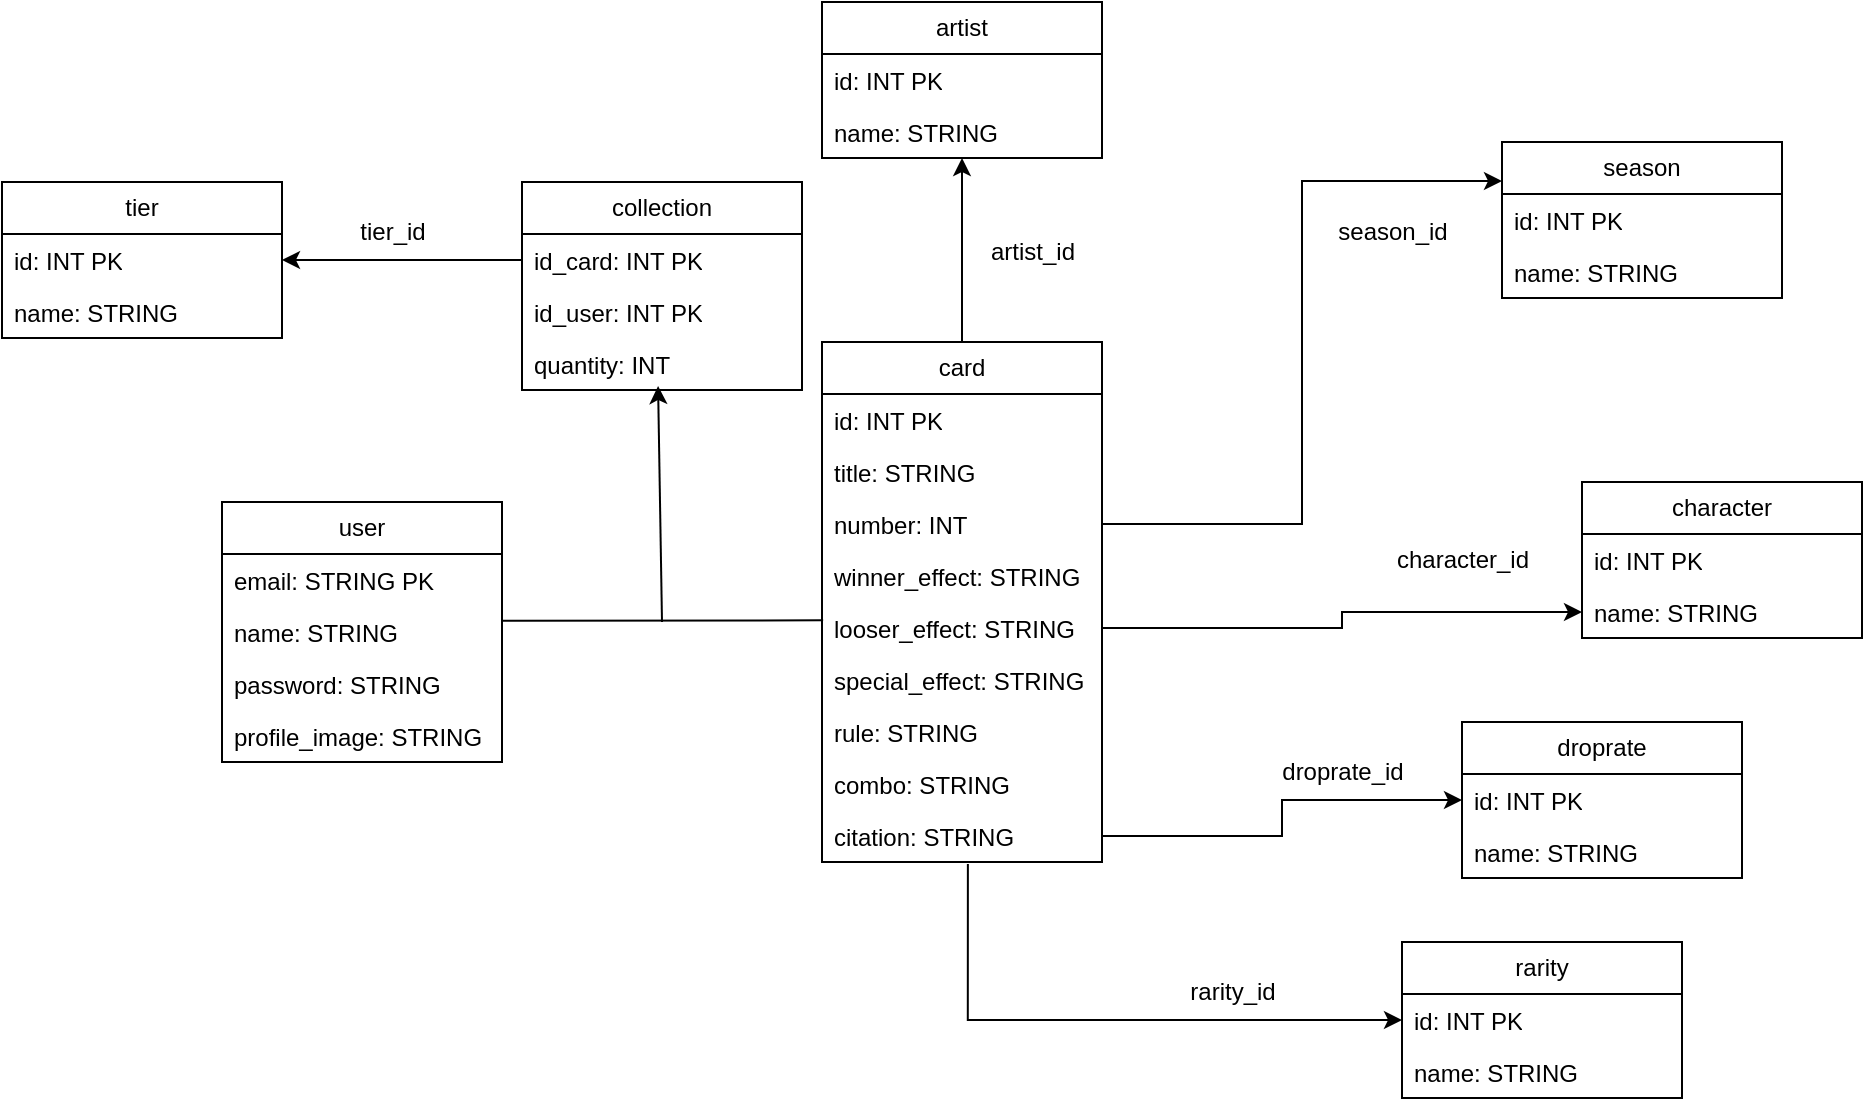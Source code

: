 <mxfile version="28.0.7">
  <diagram name="Page-1" id="RwIAySU6jZXq3iFfo7sS">
    <mxGraphModel dx="2015" dy="648" grid="1" gridSize="10" guides="1" tooltips="1" connect="1" arrows="1" fold="1" page="1" pageScale="1" pageWidth="827" pageHeight="1169" math="0" shadow="0">
      <root>
        <mxCell id="0" />
        <mxCell id="1" parent="0" />
        <mxCell id="bao-scZ2mfOTdxJ5jmmJ-70" value="" style="edgeStyle=orthogonalEdgeStyle;rounded=0;orthogonalLoop=1;jettySize=auto;html=1;entryX=0.5;entryY=1;entryDx=0;entryDy=0;entryPerimeter=0;" edge="1" parent="1" source="bao-scZ2mfOTdxJ5jmmJ-5" target="bao-scZ2mfOTdxJ5jmmJ-21">
          <mxGeometry relative="1" as="geometry" />
        </mxCell>
        <mxCell id="bao-scZ2mfOTdxJ5jmmJ-5" value="card" style="swimlane;fontStyle=0;childLayout=stackLayout;horizontal=1;startSize=26;fillColor=none;horizontalStack=0;resizeParent=1;resizeParentMax=0;resizeLast=0;collapsible=1;marginBottom=0;whiteSpace=wrap;html=1;" vertex="1" parent="1">
          <mxGeometry x="-100" y="430" width="140" height="260" as="geometry" />
        </mxCell>
        <mxCell id="bao-scZ2mfOTdxJ5jmmJ-6" value="id: INT PK" style="text;strokeColor=none;fillColor=none;align=left;verticalAlign=top;spacingLeft=4;spacingRight=4;overflow=hidden;rotatable=0;points=[[0,0.5],[1,0.5]];portConstraint=eastwest;whiteSpace=wrap;html=1;" vertex="1" parent="bao-scZ2mfOTdxJ5jmmJ-5">
          <mxGeometry y="26" width="140" height="26" as="geometry" />
        </mxCell>
        <mxCell id="bao-scZ2mfOTdxJ5jmmJ-35" value="title: STRING" style="text;strokeColor=none;fillColor=none;align=left;verticalAlign=top;spacingLeft=4;spacingRight=4;overflow=hidden;rotatable=0;points=[[0,0.5],[1,0.5]];portConstraint=eastwest;whiteSpace=wrap;html=1;" vertex="1" parent="bao-scZ2mfOTdxJ5jmmJ-5">
          <mxGeometry y="52" width="140" height="26" as="geometry" />
        </mxCell>
        <mxCell id="bao-scZ2mfOTdxJ5jmmJ-8" value="number: INT" style="text;strokeColor=none;fillColor=none;align=left;verticalAlign=top;spacingLeft=4;spacingRight=4;overflow=hidden;rotatable=0;points=[[0,0.5],[1,0.5]];portConstraint=eastwest;whiteSpace=wrap;html=1;" vertex="1" parent="bao-scZ2mfOTdxJ5jmmJ-5">
          <mxGeometry y="78" width="140" height="26" as="geometry" />
        </mxCell>
        <mxCell id="bao-scZ2mfOTdxJ5jmmJ-13" value="winner_effect: STRING" style="text;strokeColor=none;fillColor=none;align=left;verticalAlign=top;spacingLeft=4;spacingRight=4;overflow=hidden;rotatable=0;points=[[0,0.5],[1,0.5]];portConstraint=eastwest;whiteSpace=wrap;html=1;" vertex="1" parent="bao-scZ2mfOTdxJ5jmmJ-5">
          <mxGeometry y="104" width="140" height="26" as="geometry" />
        </mxCell>
        <mxCell id="bao-scZ2mfOTdxJ5jmmJ-14" value="looser_effect: STRING" style="text;strokeColor=none;fillColor=none;align=left;verticalAlign=top;spacingLeft=4;spacingRight=4;overflow=hidden;rotatable=0;points=[[0,0.5],[1,0.5]];portConstraint=eastwest;whiteSpace=wrap;html=1;" vertex="1" parent="bao-scZ2mfOTdxJ5jmmJ-5">
          <mxGeometry y="130" width="140" height="26" as="geometry" />
        </mxCell>
        <mxCell id="bao-scZ2mfOTdxJ5jmmJ-15" value="special_effect: STRING" style="text;strokeColor=none;fillColor=none;align=left;verticalAlign=top;spacingLeft=4;spacingRight=4;overflow=hidden;rotatable=0;points=[[0,0.5],[1,0.5]];portConstraint=eastwest;whiteSpace=wrap;html=1;" vertex="1" parent="bao-scZ2mfOTdxJ5jmmJ-5">
          <mxGeometry y="156" width="140" height="26" as="geometry" />
        </mxCell>
        <mxCell id="bao-scZ2mfOTdxJ5jmmJ-16" value="rule: STRING" style="text;strokeColor=none;fillColor=none;align=left;verticalAlign=top;spacingLeft=4;spacingRight=4;overflow=hidden;rotatable=0;points=[[0,0.5],[1,0.5]];portConstraint=eastwest;whiteSpace=wrap;html=1;" vertex="1" parent="bao-scZ2mfOTdxJ5jmmJ-5">
          <mxGeometry y="182" width="140" height="26" as="geometry" />
        </mxCell>
        <mxCell id="bao-scZ2mfOTdxJ5jmmJ-17" value="combo: STRING" style="text;strokeColor=none;fillColor=none;align=left;verticalAlign=top;spacingLeft=4;spacingRight=4;overflow=hidden;rotatable=0;points=[[0,0.5],[1,0.5]];portConstraint=eastwest;whiteSpace=wrap;html=1;" vertex="1" parent="bao-scZ2mfOTdxJ5jmmJ-5">
          <mxGeometry y="208" width="140" height="26" as="geometry" />
        </mxCell>
        <mxCell id="bao-scZ2mfOTdxJ5jmmJ-18" value="citation: STRING" style="text;strokeColor=none;fillColor=none;align=left;verticalAlign=top;spacingLeft=4;spacingRight=4;overflow=hidden;rotatable=0;points=[[0,0.5],[1,0.5]];portConstraint=eastwest;whiteSpace=wrap;html=1;" vertex="1" parent="bao-scZ2mfOTdxJ5jmmJ-5">
          <mxGeometry y="234" width="140" height="26" as="geometry" />
        </mxCell>
        <mxCell id="bao-scZ2mfOTdxJ5jmmJ-19" value="artist" style="swimlane;fontStyle=0;childLayout=stackLayout;horizontal=1;startSize=26;fillColor=none;horizontalStack=0;resizeParent=1;resizeParentMax=0;resizeLast=0;collapsible=1;marginBottom=0;whiteSpace=wrap;html=1;" vertex="1" parent="1">
          <mxGeometry x="-100" y="260" width="140" height="78" as="geometry" />
        </mxCell>
        <mxCell id="bao-scZ2mfOTdxJ5jmmJ-20" value="id: INT PK" style="text;strokeColor=none;fillColor=none;align=left;verticalAlign=top;spacingLeft=4;spacingRight=4;overflow=hidden;rotatable=0;points=[[0,0.5],[1,0.5]];portConstraint=eastwest;whiteSpace=wrap;html=1;" vertex="1" parent="bao-scZ2mfOTdxJ5jmmJ-19">
          <mxGeometry y="26" width="140" height="26" as="geometry" />
        </mxCell>
        <mxCell id="bao-scZ2mfOTdxJ5jmmJ-21" value="name: STRING" style="text;strokeColor=none;fillColor=none;align=left;verticalAlign=top;spacingLeft=4;spacingRight=4;overflow=hidden;rotatable=0;points=[[0,0.5],[1,0.5]];portConstraint=eastwest;whiteSpace=wrap;html=1;" vertex="1" parent="bao-scZ2mfOTdxJ5jmmJ-19">
          <mxGeometry y="52" width="140" height="26" as="geometry" />
        </mxCell>
        <mxCell id="bao-scZ2mfOTdxJ5jmmJ-37" value="artist_id" style="text;html=1;align=center;verticalAlign=middle;resizable=0;points=[];autosize=1;strokeColor=none;fillColor=none;" vertex="1" parent="1">
          <mxGeometry x="-30" y="370" width="70" height="30" as="geometry" />
        </mxCell>
        <mxCell id="bao-scZ2mfOTdxJ5jmmJ-38" value="season" style="swimlane;fontStyle=0;childLayout=stackLayout;horizontal=1;startSize=26;fillColor=none;horizontalStack=0;resizeParent=1;resizeParentMax=0;resizeLast=0;collapsible=1;marginBottom=0;whiteSpace=wrap;html=1;" vertex="1" parent="1">
          <mxGeometry x="240" y="330" width="140" height="78" as="geometry" />
        </mxCell>
        <mxCell id="bao-scZ2mfOTdxJ5jmmJ-39" value="id: INT PK" style="text;strokeColor=none;fillColor=none;align=left;verticalAlign=top;spacingLeft=4;spacingRight=4;overflow=hidden;rotatable=0;points=[[0,0.5],[1,0.5]];portConstraint=eastwest;whiteSpace=wrap;html=1;" vertex="1" parent="bao-scZ2mfOTdxJ5jmmJ-38">
          <mxGeometry y="26" width="140" height="26" as="geometry" />
        </mxCell>
        <mxCell id="bao-scZ2mfOTdxJ5jmmJ-40" value="name: STRING" style="text;strokeColor=none;fillColor=none;align=left;verticalAlign=top;spacingLeft=4;spacingRight=4;overflow=hidden;rotatable=0;points=[[0,0.5],[1,0.5]];portConstraint=eastwest;whiteSpace=wrap;html=1;" vertex="1" parent="bao-scZ2mfOTdxJ5jmmJ-38">
          <mxGeometry y="52" width="140" height="26" as="geometry" />
        </mxCell>
        <mxCell id="bao-scZ2mfOTdxJ5jmmJ-41" value="" style="edgeStyle=orthogonalEdgeStyle;rounded=0;orthogonalLoop=1;jettySize=auto;html=1;entryX=0;entryY=0.25;entryDx=0;entryDy=0;exitX=1;exitY=0.5;exitDx=0;exitDy=0;" edge="1" parent="1" source="bao-scZ2mfOTdxJ5jmmJ-8" target="bao-scZ2mfOTdxJ5jmmJ-38">
          <mxGeometry relative="1" as="geometry">
            <mxPoint x="-180" y="437" as="sourcePoint" />
            <mxPoint x="20" y="463" as="targetPoint" />
          </mxGeometry>
        </mxCell>
        <mxCell id="bao-scZ2mfOTdxJ5jmmJ-43" value="season_id" style="text;html=1;align=center;verticalAlign=middle;resizable=0;points=[];autosize=1;strokeColor=none;fillColor=none;" vertex="1" parent="1">
          <mxGeometry x="145" y="360" width="80" height="30" as="geometry" />
        </mxCell>
        <mxCell id="bao-scZ2mfOTdxJ5jmmJ-44" value="character" style="swimlane;fontStyle=0;childLayout=stackLayout;horizontal=1;startSize=26;fillColor=none;horizontalStack=0;resizeParent=1;resizeParentMax=0;resizeLast=0;collapsible=1;marginBottom=0;whiteSpace=wrap;html=1;" vertex="1" parent="1">
          <mxGeometry x="280" y="500" width="140" height="78" as="geometry" />
        </mxCell>
        <mxCell id="bao-scZ2mfOTdxJ5jmmJ-45" value="id: INT PK" style="text;strokeColor=none;fillColor=none;align=left;verticalAlign=top;spacingLeft=4;spacingRight=4;overflow=hidden;rotatable=0;points=[[0,0.5],[1,0.5]];portConstraint=eastwest;whiteSpace=wrap;html=1;" vertex="1" parent="bao-scZ2mfOTdxJ5jmmJ-44">
          <mxGeometry y="26" width="140" height="26" as="geometry" />
        </mxCell>
        <mxCell id="bao-scZ2mfOTdxJ5jmmJ-46" value="name: STRING" style="text;strokeColor=none;fillColor=none;align=left;verticalAlign=top;spacingLeft=4;spacingRight=4;overflow=hidden;rotatable=0;points=[[0,0.5],[1,0.5]];portConstraint=eastwest;whiteSpace=wrap;html=1;" vertex="1" parent="bao-scZ2mfOTdxJ5jmmJ-44">
          <mxGeometry y="52" width="140" height="26" as="geometry" />
        </mxCell>
        <mxCell id="bao-scZ2mfOTdxJ5jmmJ-47" value="" style="edgeStyle=orthogonalEdgeStyle;rounded=0;orthogonalLoop=1;jettySize=auto;html=1;entryX=0;entryY=0.5;entryDx=0;entryDy=0;exitX=1;exitY=0.5;exitDx=0;exitDy=0;" edge="1" parent="1" source="bao-scZ2mfOTdxJ5jmmJ-14" target="bao-scZ2mfOTdxJ5jmmJ-46">
          <mxGeometry relative="1" as="geometry" />
        </mxCell>
        <mxCell id="bao-scZ2mfOTdxJ5jmmJ-48" value="character_id" style="text;html=1;align=center;verticalAlign=middle;resizable=0;points=[];autosize=1;strokeColor=none;fillColor=none;" vertex="1" parent="1">
          <mxGeometry x="175" y="524" width="90" height="30" as="geometry" />
        </mxCell>
        <mxCell id="bao-scZ2mfOTdxJ5jmmJ-49" value="droprate" style="swimlane;fontStyle=0;childLayout=stackLayout;horizontal=1;startSize=26;fillColor=none;horizontalStack=0;resizeParent=1;resizeParentMax=0;resizeLast=0;collapsible=1;marginBottom=0;whiteSpace=wrap;html=1;" vertex="1" parent="1">
          <mxGeometry x="220" y="620" width="140" height="78" as="geometry" />
        </mxCell>
        <mxCell id="bao-scZ2mfOTdxJ5jmmJ-50" value="id: INT PK" style="text;strokeColor=none;fillColor=none;align=left;verticalAlign=top;spacingLeft=4;spacingRight=4;overflow=hidden;rotatable=0;points=[[0,0.5],[1,0.5]];portConstraint=eastwest;whiteSpace=wrap;html=1;" vertex="1" parent="bao-scZ2mfOTdxJ5jmmJ-49">
          <mxGeometry y="26" width="140" height="26" as="geometry" />
        </mxCell>
        <mxCell id="bao-scZ2mfOTdxJ5jmmJ-51" value="name: STRING" style="text;strokeColor=none;fillColor=none;align=left;verticalAlign=top;spacingLeft=4;spacingRight=4;overflow=hidden;rotatable=0;points=[[0,0.5],[1,0.5]];portConstraint=eastwest;whiteSpace=wrap;html=1;" vertex="1" parent="bao-scZ2mfOTdxJ5jmmJ-49">
          <mxGeometry y="52" width="140" height="26" as="geometry" />
        </mxCell>
        <mxCell id="bao-scZ2mfOTdxJ5jmmJ-52" value="" style="edgeStyle=orthogonalEdgeStyle;rounded=0;orthogonalLoop=1;jettySize=auto;html=1;" edge="1" parent="1" source="bao-scZ2mfOTdxJ5jmmJ-18" target="bao-scZ2mfOTdxJ5jmmJ-50">
          <mxGeometry relative="1" as="geometry" />
        </mxCell>
        <mxCell id="bao-scZ2mfOTdxJ5jmmJ-53" value="droprate_id" style="text;html=1;align=center;verticalAlign=middle;resizable=0;points=[];autosize=1;strokeColor=none;fillColor=none;" vertex="1" parent="1">
          <mxGeometry x="120" y="630" width="80" height="30" as="geometry" />
        </mxCell>
        <mxCell id="bao-scZ2mfOTdxJ5jmmJ-54" value="rarity" style="swimlane;fontStyle=0;childLayout=stackLayout;horizontal=1;startSize=26;fillColor=none;horizontalStack=0;resizeParent=1;resizeParentMax=0;resizeLast=0;collapsible=1;marginBottom=0;whiteSpace=wrap;html=1;" vertex="1" parent="1">
          <mxGeometry x="190" y="730" width="140" height="78" as="geometry" />
        </mxCell>
        <mxCell id="bao-scZ2mfOTdxJ5jmmJ-55" value="id: INT PK" style="text;strokeColor=none;fillColor=none;align=left;verticalAlign=top;spacingLeft=4;spacingRight=4;overflow=hidden;rotatable=0;points=[[0,0.5],[1,0.5]];portConstraint=eastwest;whiteSpace=wrap;html=1;" vertex="1" parent="bao-scZ2mfOTdxJ5jmmJ-54">
          <mxGeometry y="26" width="140" height="26" as="geometry" />
        </mxCell>
        <mxCell id="bao-scZ2mfOTdxJ5jmmJ-56" value="name: STRING" style="text;strokeColor=none;fillColor=none;align=left;verticalAlign=top;spacingLeft=4;spacingRight=4;overflow=hidden;rotatable=0;points=[[0,0.5],[1,0.5]];portConstraint=eastwest;whiteSpace=wrap;html=1;" vertex="1" parent="bao-scZ2mfOTdxJ5jmmJ-54">
          <mxGeometry y="52" width="140" height="26" as="geometry" />
        </mxCell>
        <mxCell id="bao-scZ2mfOTdxJ5jmmJ-57" value="" style="edgeStyle=orthogonalEdgeStyle;rounded=0;orthogonalLoop=1;jettySize=auto;html=1;exitX=0.521;exitY=1.038;exitDx=0;exitDy=0;exitPerimeter=0;entryX=0;entryY=0.5;entryDx=0;entryDy=0;" edge="1" parent="1" source="bao-scZ2mfOTdxJ5jmmJ-18" target="bao-scZ2mfOTdxJ5jmmJ-55">
          <mxGeometry relative="1" as="geometry">
            <mxPoint x="-70" y="620" as="sourcePoint" />
            <mxPoint x="240" y="632" as="targetPoint" />
          </mxGeometry>
        </mxCell>
        <mxCell id="bao-scZ2mfOTdxJ5jmmJ-58" value="rarity_id" style="text;html=1;align=center;verticalAlign=middle;resizable=0;points=[];autosize=1;strokeColor=none;fillColor=none;" vertex="1" parent="1">
          <mxGeometry x="70" y="740" width="70" height="30" as="geometry" />
        </mxCell>
        <mxCell id="bao-scZ2mfOTdxJ5jmmJ-59" value="user" style="swimlane;fontStyle=0;childLayout=stackLayout;horizontal=1;startSize=26;fillColor=none;horizontalStack=0;resizeParent=1;resizeParentMax=0;resizeLast=0;collapsible=1;marginBottom=0;whiteSpace=wrap;html=1;" vertex="1" parent="1">
          <mxGeometry x="-400" y="510" width="140" height="130" as="geometry" />
        </mxCell>
        <mxCell id="bao-scZ2mfOTdxJ5jmmJ-60" value="email: STRING PK" style="text;strokeColor=none;fillColor=none;align=left;verticalAlign=top;spacingLeft=4;spacingRight=4;overflow=hidden;rotatable=0;points=[[0,0.5],[1,0.5]];portConstraint=eastwest;whiteSpace=wrap;html=1;" vertex="1" parent="bao-scZ2mfOTdxJ5jmmJ-59">
          <mxGeometry y="26" width="140" height="26" as="geometry" />
        </mxCell>
        <mxCell id="bao-scZ2mfOTdxJ5jmmJ-61" value="name: STRING" style="text;strokeColor=none;fillColor=none;align=left;verticalAlign=top;spacingLeft=4;spacingRight=4;overflow=hidden;rotatable=0;points=[[0,0.5],[1,0.5]];portConstraint=eastwest;whiteSpace=wrap;html=1;" vertex="1" parent="bao-scZ2mfOTdxJ5jmmJ-59">
          <mxGeometry y="52" width="140" height="26" as="geometry" />
        </mxCell>
        <mxCell id="bao-scZ2mfOTdxJ5jmmJ-62" value="password: STRING" style="text;strokeColor=none;fillColor=none;align=left;verticalAlign=top;spacingLeft=4;spacingRight=4;overflow=hidden;rotatable=0;points=[[0,0.5],[1,0.5]];portConstraint=eastwest;whiteSpace=wrap;html=1;" vertex="1" parent="bao-scZ2mfOTdxJ5jmmJ-59">
          <mxGeometry y="78" width="140" height="26" as="geometry" />
        </mxCell>
        <mxCell id="bao-scZ2mfOTdxJ5jmmJ-63" value="profile_image: STRING" style="text;strokeColor=none;fillColor=none;align=left;verticalAlign=top;spacingLeft=4;spacingRight=4;overflow=hidden;rotatable=0;points=[[0,0.5],[1,0.5]];portConstraint=eastwest;whiteSpace=wrap;html=1;" vertex="1" parent="bao-scZ2mfOTdxJ5jmmJ-59">
          <mxGeometry y="104" width="140" height="26" as="geometry" />
        </mxCell>
        <mxCell id="bao-scZ2mfOTdxJ5jmmJ-64" value="collection" style="swimlane;fontStyle=0;childLayout=stackLayout;horizontal=1;startSize=26;fillColor=none;horizontalStack=0;resizeParent=1;resizeParentMax=0;resizeLast=0;collapsible=1;marginBottom=0;whiteSpace=wrap;html=1;" vertex="1" parent="1">
          <mxGeometry x="-250" y="350" width="140" height="104" as="geometry" />
        </mxCell>
        <mxCell id="bao-scZ2mfOTdxJ5jmmJ-65" value="id_card: INT PK" style="text;strokeColor=none;fillColor=none;align=left;verticalAlign=top;spacingLeft=4;spacingRight=4;overflow=hidden;rotatable=0;points=[[0,0.5],[1,0.5]];portConstraint=eastwest;whiteSpace=wrap;html=1;" vertex="1" parent="bao-scZ2mfOTdxJ5jmmJ-64">
          <mxGeometry y="26" width="140" height="26" as="geometry" />
        </mxCell>
        <mxCell id="bao-scZ2mfOTdxJ5jmmJ-66" value="id_user: INT PK" style="text;strokeColor=none;fillColor=none;align=left;verticalAlign=top;spacingLeft=4;spacingRight=4;overflow=hidden;rotatable=0;points=[[0,0.5],[1,0.5]];portConstraint=eastwest;whiteSpace=wrap;html=1;" vertex="1" parent="bao-scZ2mfOTdxJ5jmmJ-64">
          <mxGeometry y="52" width="140" height="26" as="geometry" />
        </mxCell>
        <mxCell id="bao-scZ2mfOTdxJ5jmmJ-67" value="quantity: INT" style="text;strokeColor=none;fillColor=none;align=left;verticalAlign=top;spacingLeft=4;spacingRight=4;overflow=hidden;rotatable=0;points=[[0,0.5],[1,0.5]];portConstraint=eastwest;whiteSpace=wrap;html=1;" vertex="1" parent="bao-scZ2mfOTdxJ5jmmJ-64">
          <mxGeometry y="78" width="140" height="26" as="geometry" />
        </mxCell>
        <mxCell id="bao-scZ2mfOTdxJ5jmmJ-71" value="" style="endArrow=none;html=1;rounded=0;exitX=1.002;exitY=0.286;exitDx=0;exitDy=0;entryX=0.004;entryY=0.353;entryDx=0;entryDy=0;exitPerimeter=0;entryPerimeter=0;" edge="1" parent="1" source="bao-scZ2mfOTdxJ5jmmJ-61" target="bao-scZ2mfOTdxJ5jmmJ-14">
          <mxGeometry width="50" height="50" relative="1" as="geometry">
            <mxPoint x="-30" y="680" as="sourcePoint" />
            <mxPoint x="20" y="630" as="targetPoint" />
          </mxGeometry>
        </mxCell>
        <mxCell id="bao-scZ2mfOTdxJ5jmmJ-72" value="" style="endArrow=classic;html=1;rounded=0;entryX=0.486;entryY=0.923;entryDx=0;entryDy=0;entryPerimeter=0;" edge="1" parent="1" target="bao-scZ2mfOTdxJ5jmmJ-67">
          <mxGeometry width="50" height="50" relative="1" as="geometry">
            <mxPoint x="-180" y="570" as="sourcePoint" />
            <mxPoint x="20" y="630" as="targetPoint" />
          </mxGeometry>
        </mxCell>
        <mxCell id="bao-scZ2mfOTdxJ5jmmJ-73" value="tier" style="swimlane;fontStyle=0;childLayout=stackLayout;horizontal=1;startSize=26;fillColor=none;horizontalStack=0;resizeParent=1;resizeParentMax=0;resizeLast=0;collapsible=1;marginBottom=0;whiteSpace=wrap;html=1;" vertex="1" parent="1">
          <mxGeometry x="-510" y="350" width="140" height="78" as="geometry" />
        </mxCell>
        <mxCell id="bao-scZ2mfOTdxJ5jmmJ-74" value="id: INT PK" style="text;strokeColor=none;fillColor=none;align=left;verticalAlign=top;spacingLeft=4;spacingRight=4;overflow=hidden;rotatable=0;points=[[0,0.5],[1,0.5]];portConstraint=eastwest;whiteSpace=wrap;html=1;" vertex="1" parent="bao-scZ2mfOTdxJ5jmmJ-73">
          <mxGeometry y="26" width="140" height="26" as="geometry" />
        </mxCell>
        <mxCell id="bao-scZ2mfOTdxJ5jmmJ-75" value="name: STRING" style="text;strokeColor=none;fillColor=none;align=left;verticalAlign=top;spacingLeft=4;spacingRight=4;overflow=hidden;rotatable=0;points=[[0,0.5],[1,0.5]];portConstraint=eastwest;whiteSpace=wrap;html=1;" vertex="1" parent="bao-scZ2mfOTdxJ5jmmJ-73">
          <mxGeometry y="52" width="140" height="26" as="geometry" />
        </mxCell>
        <mxCell id="bao-scZ2mfOTdxJ5jmmJ-78" value="" style="edgeStyle=orthogonalEdgeStyle;rounded=0;orthogonalLoop=1;jettySize=auto;html=1;entryX=1;entryY=0.5;entryDx=0;entryDy=0;" edge="1" parent="1" source="bao-scZ2mfOTdxJ5jmmJ-65" target="bao-scZ2mfOTdxJ5jmmJ-74">
          <mxGeometry relative="1" as="geometry" />
        </mxCell>
        <mxCell id="bao-scZ2mfOTdxJ5jmmJ-79" value="tier_id" style="text;html=1;align=center;verticalAlign=middle;resizable=0;points=[];autosize=1;strokeColor=none;fillColor=none;" vertex="1" parent="1">
          <mxGeometry x="-345" y="360" width="60" height="30" as="geometry" />
        </mxCell>
      </root>
    </mxGraphModel>
  </diagram>
</mxfile>
